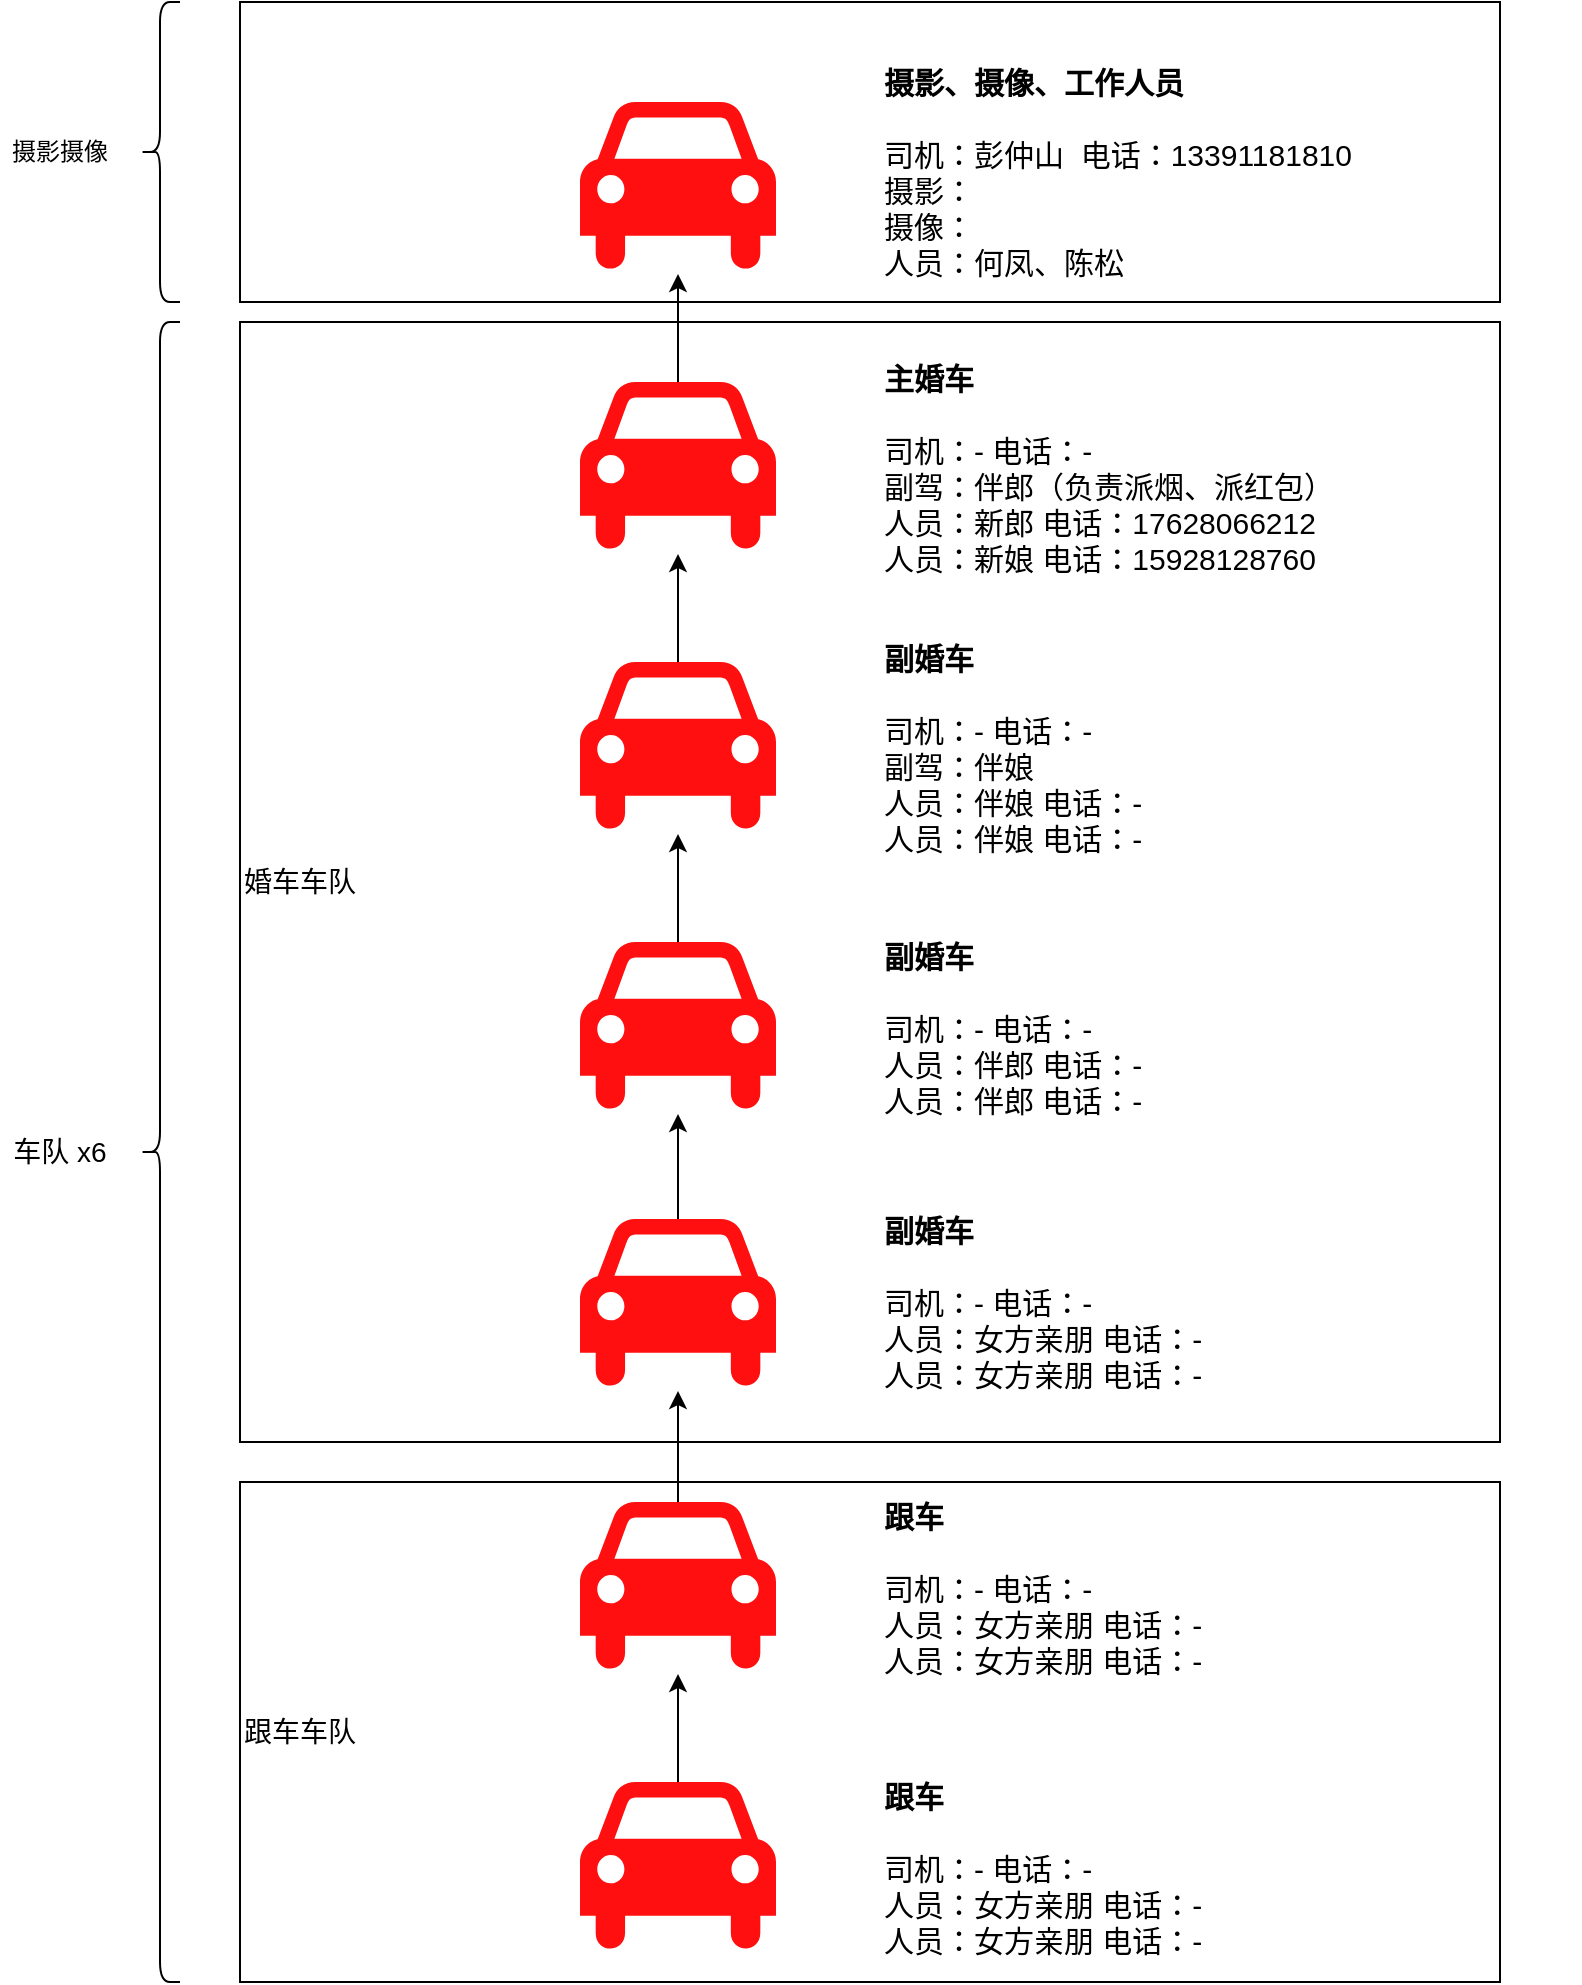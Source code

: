 <mxfile version="16.2.1" type="github">
  <diagram id="ChxOJC20nfknNe4g9IQP" name="Page-1">
    <mxGraphModel dx="1906" dy="2206" grid="1" gridSize="10" guides="1" tooltips="1" connect="1" arrows="1" fold="1" page="1" pageScale="1" pageWidth="827" pageHeight="1169" math="0" shadow="0">
      <root>
        <mxCell id="0" />
        <mxCell id="1" parent="0" />
        <mxCell id="L6X6l6jR8CA25U7gWPNo-1" value="" style="rounded=0;whiteSpace=wrap;html=1;" vertex="1" parent="1">
          <mxGeometry x="200" y="-110" width="630" height="150" as="geometry" />
        </mxCell>
        <mxCell id="bQJ2CA2lXjh7fbB7IvRR-24" value="跟车车队" style="rounded=0;whiteSpace=wrap;html=1;fontSize=14;align=left;" parent="1" vertex="1">
          <mxGeometry x="200" y="630" width="630" height="250" as="geometry" />
        </mxCell>
        <mxCell id="bQJ2CA2lXjh7fbB7IvRR-23" value="婚车车队" style="rounded=0;whiteSpace=wrap;html=1;fontSize=14;align=left;" parent="1" vertex="1">
          <mxGeometry x="200" y="50" width="630" height="560" as="geometry" />
        </mxCell>
        <mxCell id="bQJ2CA2lXjh7fbB7IvRR-17" value="" style="edgeStyle=orthogonalEdgeStyle;rounded=0;orthogonalLoop=1;jettySize=auto;html=1;fontSize=14;" parent="1" source="bQJ2CA2lXjh7fbB7IvRR-1" target="bQJ2CA2lXjh7fbB7IvRR-9" edge="1">
          <mxGeometry relative="1" as="geometry" />
        </mxCell>
        <mxCell id="bQJ2CA2lXjh7fbB7IvRR-1" value="" style="shape=mxgraph.signs.transportation.car_4;html=1;pointerEvents=1;fillColor=#FF0F0F;strokeColor=none;verticalLabelPosition=bottom;verticalAlign=top;align=center;" parent="1" vertex="1">
          <mxGeometry x="370" y="80" width="98" height="86" as="geometry" />
        </mxCell>
        <mxCell id="bQJ2CA2lXjh7fbB7IvRR-18" value="" style="edgeStyle=orthogonalEdgeStyle;rounded=0;orthogonalLoop=1;jettySize=auto;html=1;fontSize=14;" parent="1" source="bQJ2CA2lXjh7fbB7IvRR-4" target="bQJ2CA2lXjh7fbB7IvRR-1" edge="1">
          <mxGeometry relative="1" as="geometry" />
        </mxCell>
        <mxCell id="bQJ2CA2lXjh7fbB7IvRR-4" value="" style="shape=mxgraph.signs.transportation.car_4;html=1;pointerEvents=1;fillColor=#FF0F0F;strokeColor=none;verticalLabelPosition=bottom;verticalAlign=top;align=center;" parent="1" vertex="1">
          <mxGeometry x="370" y="220" width="98" height="86" as="geometry" />
        </mxCell>
        <mxCell id="bQJ2CA2lXjh7fbB7IvRR-19" value="" style="edgeStyle=orthogonalEdgeStyle;rounded=0;orthogonalLoop=1;jettySize=auto;html=1;fontSize=14;" parent="1" source="bQJ2CA2lXjh7fbB7IvRR-5" target="bQJ2CA2lXjh7fbB7IvRR-4" edge="1">
          <mxGeometry relative="1" as="geometry" />
        </mxCell>
        <mxCell id="bQJ2CA2lXjh7fbB7IvRR-5" value="" style="shape=mxgraph.signs.transportation.car_4;html=1;pointerEvents=1;fillColor=#FF0F0F;strokeColor=none;verticalLabelPosition=bottom;verticalAlign=top;align=center;" parent="1" vertex="1">
          <mxGeometry x="370" y="360" width="98" height="86" as="geometry" />
        </mxCell>
        <mxCell id="bQJ2CA2lXjh7fbB7IvRR-20" value="" style="edgeStyle=orthogonalEdgeStyle;rounded=0;orthogonalLoop=1;jettySize=auto;html=1;fontSize=14;" parent="1" source="bQJ2CA2lXjh7fbB7IvRR-6" target="bQJ2CA2lXjh7fbB7IvRR-5" edge="1">
          <mxGeometry relative="1" as="geometry" />
        </mxCell>
        <mxCell id="bQJ2CA2lXjh7fbB7IvRR-6" value="" style="shape=mxgraph.signs.transportation.car_4;html=1;pointerEvents=1;fillColor=#FF0F0F;strokeColor=none;verticalLabelPosition=bottom;verticalAlign=top;align=center;" parent="1" vertex="1">
          <mxGeometry x="370" y="498.5" width="98" height="86" as="geometry" />
        </mxCell>
        <mxCell id="bQJ2CA2lXjh7fbB7IvRR-21" value="" style="edgeStyle=orthogonalEdgeStyle;rounded=0;orthogonalLoop=1;jettySize=auto;html=1;fontSize=14;" parent="1" source="bQJ2CA2lXjh7fbB7IvRR-7" target="bQJ2CA2lXjh7fbB7IvRR-6" edge="1">
          <mxGeometry relative="1" as="geometry" />
        </mxCell>
        <mxCell id="bQJ2CA2lXjh7fbB7IvRR-7" value="" style="shape=mxgraph.signs.transportation.car_4;html=1;pointerEvents=1;fillColor=#FF0F0F;strokeColor=none;verticalLabelPosition=bottom;verticalAlign=top;align=center;" parent="1" vertex="1">
          <mxGeometry x="370" y="640" width="98" height="86" as="geometry" />
        </mxCell>
        <mxCell id="bQJ2CA2lXjh7fbB7IvRR-22" value="" style="edgeStyle=orthogonalEdgeStyle;rounded=0;orthogonalLoop=1;jettySize=auto;html=1;fontSize=14;" parent="1" source="bQJ2CA2lXjh7fbB7IvRR-8" target="bQJ2CA2lXjh7fbB7IvRR-7" edge="1">
          <mxGeometry relative="1" as="geometry" />
        </mxCell>
        <mxCell id="bQJ2CA2lXjh7fbB7IvRR-8" value="" style="shape=mxgraph.signs.transportation.car_4;html=1;pointerEvents=1;fillColor=#FF0F0F;strokeColor=none;verticalLabelPosition=bottom;verticalAlign=top;align=center;" parent="1" vertex="1">
          <mxGeometry x="370" y="780" width="98" height="86" as="geometry" />
        </mxCell>
        <mxCell id="bQJ2CA2lXjh7fbB7IvRR-9" value="" style="shape=mxgraph.signs.transportation.car_4;html=1;pointerEvents=1;fillColor=#FF0F0F;strokeColor=none;verticalLabelPosition=bottom;verticalAlign=top;align=center;" parent="1" vertex="1">
          <mxGeometry x="370" y="-60" width="98" height="86" as="geometry" />
        </mxCell>
        <mxCell id="bQJ2CA2lXjh7fbB7IvRR-10" value="&lt;b style=&quot;font-size: 15px&quot;&gt;&lt;font style=&quot;font-size: 15px&quot;&gt;摄影、摄像、工作人员&lt;br style=&quot;font-size: 15px&quot;&gt;&lt;/font&gt;&lt;/b&gt;&lt;br style=&quot;font-size: 15px&quot;&gt;司机：彭仲山&amp;nbsp; 电话：13391181810&lt;br style=&quot;font-size: 15px&quot;&gt;摄影：&lt;br style=&quot;font-size: 15px&quot;&gt;摄像：&lt;br style=&quot;font-size: 15px&quot;&gt;人员：何凤、陈松" style="text;html=1;strokeColor=none;fillColor=none;align=left;verticalAlign=middle;whiteSpace=wrap;rounded=0;fontSize=15;" parent="1" vertex="1">
          <mxGeometry x="520" y="-80" width="350" height="110" as="geometry" />
        </mxCell>
        <mxCell id="bQJ2CA2lXjh7fbB7IvRR-11" value="&lt;b style=&quot;font-size: 15px&quot;&gt;&lt;font style=&quot;font-size: 15px&quot;&gt;主婚车&lt;br style=&quot;font-size: 15px&quot;&gt;&lt;/font&gt;&lt;/b&gt;&lt;br style=&quot;font-size: 15px&quot;&gt;司机：- 电话：-&lt;br&gt;副驾：伴郎（负责派烟、派红包）&lt;br style=&quot;font-size: 15px&quot;&gt;人员：新郎 电话：17628066212&lt;br style=&quot;font-size: 15px&quot;&gt;人员：新娘 电话：15928128760" style="text;html=1;strokeColor=none;fillColor=none;align=left;verticalAlign=middle;whiteSpace=wrap;rounded=0;fontSize=15;" parent="1" vertex="1">
          <mxGeometry x="520" y="78" width="310" height="90" as="geometry" />
        </mxCell>
        <mxCell id="bQJ2CA2lXjh7fbB7IvRR-12" value="&lt;b style=&quot;font-size: 15px&quot;&gt;&lt;font style=&quot;font-size: 15px&quot;&gt;副婚车&lt;br style=&quot;font-size: 15px&quot;&gt;&lt;/font&gt;&lt;/b&gt;&lt;br style=&quot;font-size: 15px&quot;&gt;司机：- 电话：-&lt;br&gt;副驾：伴娘&lt;br style=&quot;font-size: 15px&quot;&gt;人员：伴娘 电话：-&lt;br style=&quot;font-size: 15px&quot;&gt;人员：伴娘 电话：-" style="text;html=1;strokeColor=none;fillColor=none;align=left;verticalAlign=middle;whiteSpace=wrap;rounded=0;fontSize=15;" parent="1" vertex="1">
          <mxGeometry x="520" y="218" width="310" height="90" as="geometry" />
        </mxCell>
        <mxCell id="bQJ2CA2lXjh7fbB7IvRR-13" value="&lt;b style=&quot;font-size: 15px&quot;&gt;&lt;font style=&quot;font-size: 15px&quot;&gt;副婚车&lt;br style=&quot;font-size: 15px&quot;&gt;&lt;/font&gt;&lt;/b&gt;&lt;br style=&quot;font-size: 15px&quot;&gt;司机：- 电话：-&lt;br style=&quot;font-size: 15px&quot;&gt;人员：伴郎 电话：-&lt;br style=&quot;font-size: 15px&quot;&gt;人员：伴郎 电话：-" style="text;html=1;strokeColor=none;fillColor=none;align=left;verticalAlign=middle;whiteSpace=wrap;rounded=0;fontSize=15;" parent="1" vertex="1">
          <mxGeometry x="520" y="358" width="310" height="90" as="geometry" />
        </mxCell>
        <mxCell id="bQJ2CA2lXjh7fbB7IvRR-14" value="&lt;b style=&quot;font-size: 15px&quot;&gt;&lt;font style=&quot;font-size: 15px&quot;&gt;副婚车&lt;br style=&quot;font-size: 15px&quot;&gt;&lt;/font&gt;&lt;/b&gt;&lt;br style=&quot;font-size: 15px&quot;&gt;司机：- 电话：-&lt;br style=&quot;font-size: 15px&quot;&gt;人员：女方亲朋 电话：-&lt;br style=&quot;font-size: 15px&quot;&gt;人员：女方亲朋 电话：-" style="text;html=1;strokeColor=none;fillColor=none;align=left;verticalAlign=middle;whiteSpace=wrap;rounded=0;fontSize=15;" parent="1" vertex="1">
          <mxGeometry x="520" y="495" width="310" height="90" as="geometry" />
        </mxCell>
        <mxCell id="bQJ2CA2lXjh7fbB7IvRR-15" value="&lt;b style=&quot;font-size: 15px&quot;&gt;&lt;font style=&quot;font-size: 15px&quot;&gt;跟车&lt;br style=&quot;font-size: 15px&quot;&gt;&lt;/font&gt;&lt;/b&gt;&lt;br style=&quot;font-size: 15px&quot;&gt;司机：- 电话：-&lt;br style=&quot;font-size: 15px&quot;&gt;人员：女方亲朋 电话：-&lt;br style=&quot;font-size: 15px&quot;&gt;人员：女方亲朋 电话：-" style="text;html=1;strokeColor=none;fillColor=none;align=left;verticalAlign=middle;whiteSpace=wrap;rounded=0;fontSize=15;" parent="1" vertex="1">
          <mxGeometry x="520" y="638" width="310" height="90" as="geometry" />
        </mxCell>
        <mxCell id="bQJ2CA2lXjh7fbB7IvRR-16" value="&lt;b style=&quot;font-size: 15px&quot;&gt;&lt;font style=&quot;font-size: 15px&quot;&gt;跟车&lt;br style=&quot;font-size: 15px&quot;&gt;&lt;/font&gt;&lt;/b&gt;&lt;br style=&quot;font-size: 15px&quot;&gt;司机：- 电话：-&lt;br style=&quot;font-size: 15px&quot;&gt;人员：女方亲朋 电话：-&lt;br style=&quot;font-size: 15px&quot;&gt;人员：女方亲朋 电话：-" style="text;html=1;strokeColor=none;fillColor=none;align=left;verticalAlign=middle;whiteSpace=wrap;rounded=0;fontSize=15;" parent="1" vertex="1">
          <mxGeometry x="520" y="778" width="310" height="90" as="geometry" />
        </mxCell>
        <mxCell id="bQJ2CA2lXjh7fbB7IvRR-26" value="" style="shape=curlyBracket;whiteSpace=wrap;html=1;rounded=1;fontSize=14;" parent="1" vertex="1">
          <mxGeometry x="150" y="50" width="20" height="830" as="geometry" />
        </mxCell>
        <mxCell id="bQJ2CA2lXjh7fbB7IvRR-27" value="车队 x6" style="text;html=1;strokeColor=none;fillColor=none;align=center;verticalAlign=middle;whiteSpace=wrap;rounded=0;fontSize=14;" parent="1" vertex="1">
          <mxGeometry x="80" y="450" width="60" height="30" as="geometry" />
        </mxCell>
        <mxCell id="L6X6l6jR8CA25U7gWPNo-2" value="" style="shape=curlyBracket;whiteSpace=wrap;html=1;rounded=1;" vertex="1" parent="1">
          <mxGeometry x="150" y="-110" width="20" height="150" as="geometry" />
        </mxCell>
        <mxCell id="L6X6l6jR8CA25U7gWPNo-3" value="摄影摄像" style="text;html=1;strokeColor=none;fillColor=none;align=center;verticalAlign=middle;whiteSpace=wrap;rounded=0;" vertex="1" parent="1">
          <mxGeometry x="80" y="-50" width="60" height="30" as="geometry" />
        </mxCell>
      </root>
    </mxGraphModel>
  </diagram>
</mxfile>
